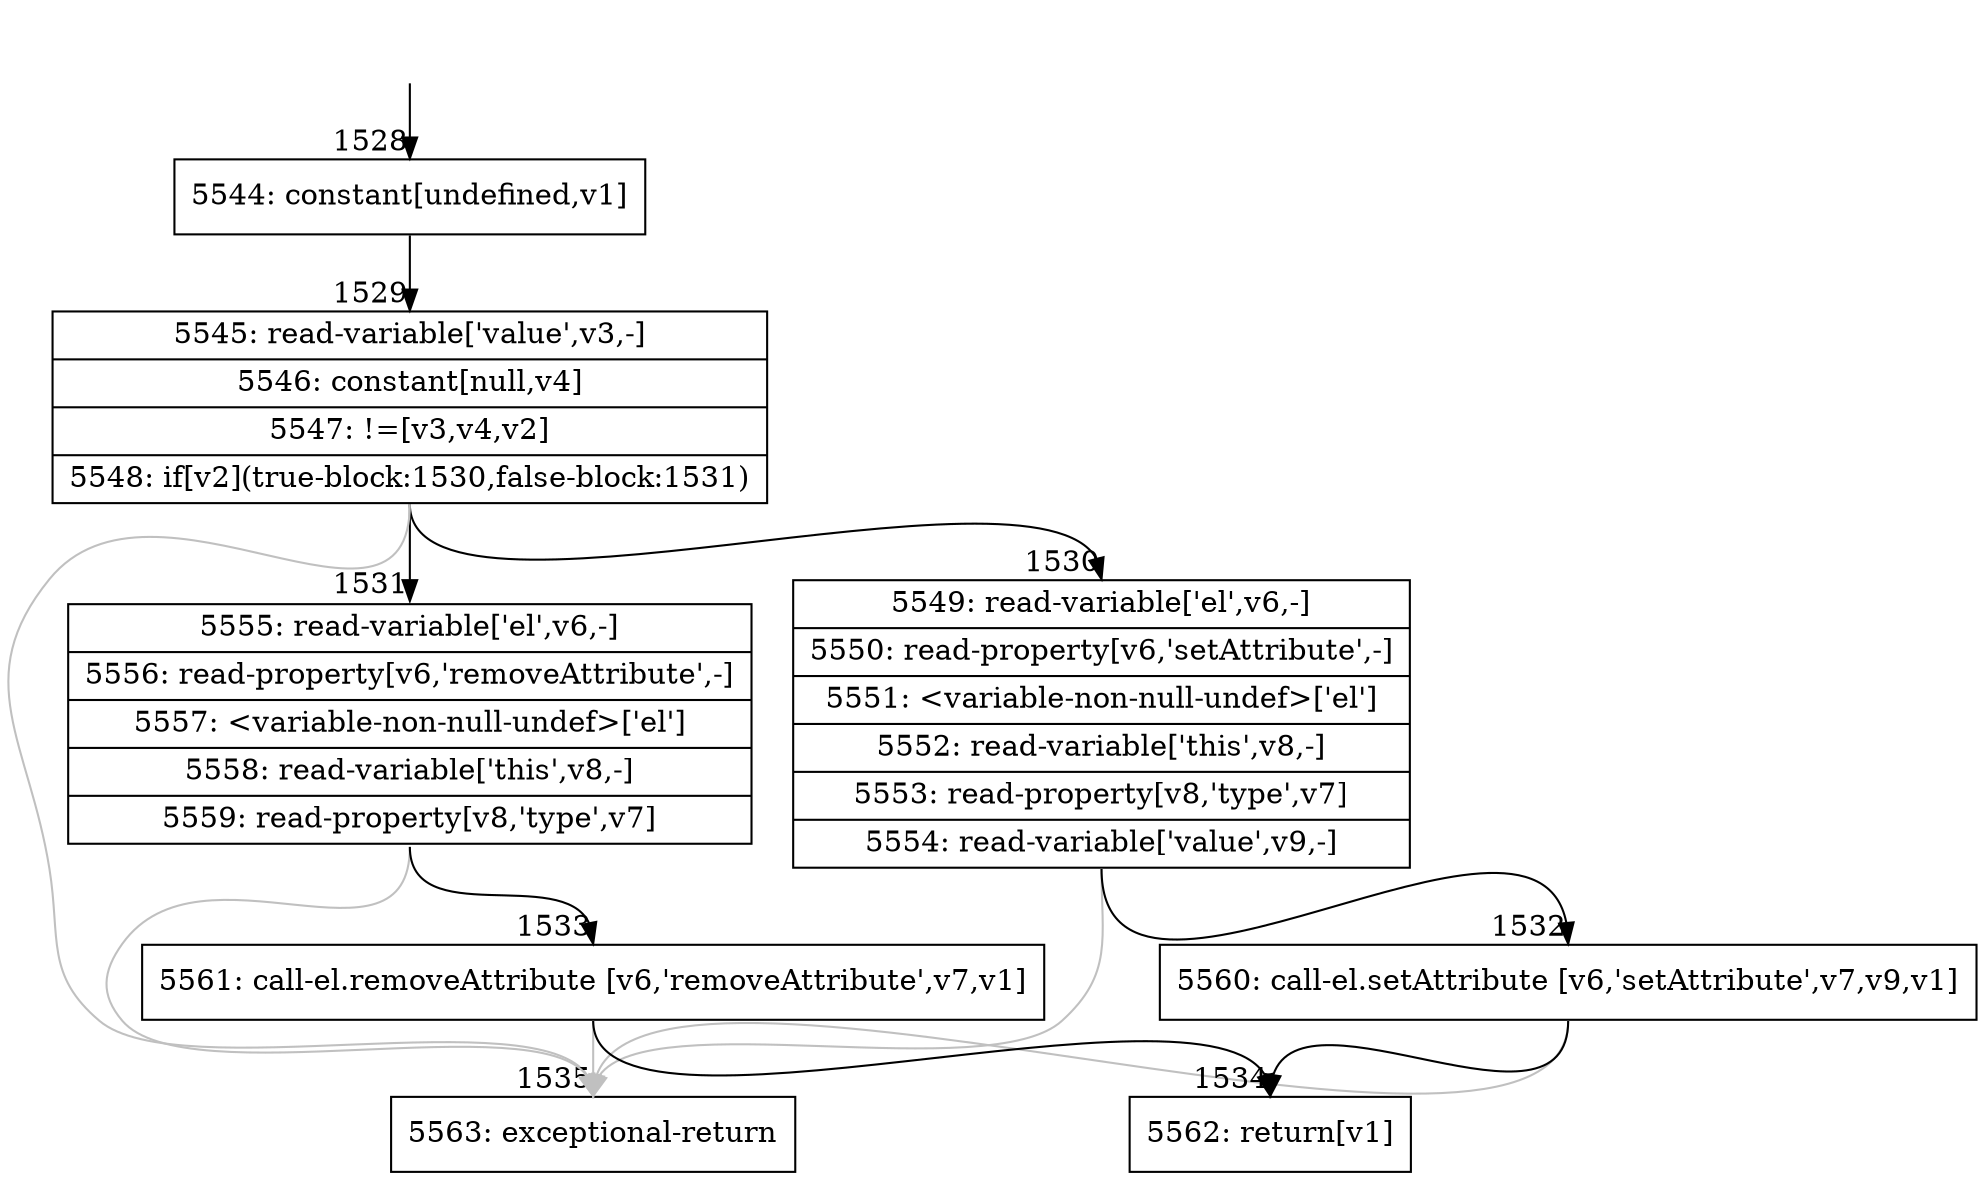 digraph {
rankdir="TD"
BB_entry114[shape=none,label=""];
BB_entry114 -> BB1528 [tailport=s, headport=n, headlabel="    1528"]
BB1528 [shape=record label="{5544: constant[undefined,v1]}" ] 
BB1528 -> BB1529 [tailport=s, headport=n, headlabel="      1529"]
BB1529 [shape=record label="{5545: read-variable['value',v3,-]|5546: constant[null,v4]|5547: !=[v3,v4,v2]|5548: if[v2](true-block:1530,false-block:1531)}" ] 
BB1529 -> BB1530 [tailport=s, headport=n, headlabel="      1530"]
BB1529 -> BB1531 [tailport=s, headport=n, headlabel="      1531"]
BB1529 -> BB1535 [tailport=s, headport=n, color=gray, headlabel="      1535"]
BB1530 [shape=record label="{5549: read-variable['el',v6,-]|5550: read-property[v6,'setAttribute',-]|5551: \<variable-non-null-undef\>['el']|5552: read-variable['this',v8,-]|5553: read-property[v8,'type',v7]|5554: read-variable['value',v9,-]}" ] 
BB1530 -> BB1532 [tailport=s, headport=n, headlabel="      1532"]
BB1530 -> BB1535 [tailport=s, headport=n, color=gray]
BB1531 [shape=record label="{5555: read-variable['el',v6,-]|5556: read-property[v6,'removeAttribute',-]|5557: \<variable-non-null-undef\>['el']|5558: read-variable['this',v8,-]|5559: read-property[v8,'type',v7]}" ] 
BB1531 -> BB1533 [tailport=s, headport=n, headlabel="      1533"]
BB1531 -> BB1535 [tailport=s, headport=n, color=gray]
BB1532 [shape=record label="{5560: call-el.setAttribute [v6,'setAttribute',v7,v9,v1]}" ] 
BB1532 -> BB1534 [tailport=s, headport=n, headlabel="      1534"]
BB1532 -> BB1535 [tailport=s, headport=n, color=gray]
BB1533 [shape=record label="{5561: call-el.removeAttribute [v6,'removeAttribute',v7,v1]}" ] 
BB1533 -> BB1534 [tailport=s, headport=n]
BB1533 -> BB1535 [tailport=s, headport=n, color=gray]
BB1534 [shape=record label="{5562: return[v1]}" ] 
BB1535 [shape=record label="{5563: exceptional-return}" ] 
//#$~ 1220
}
